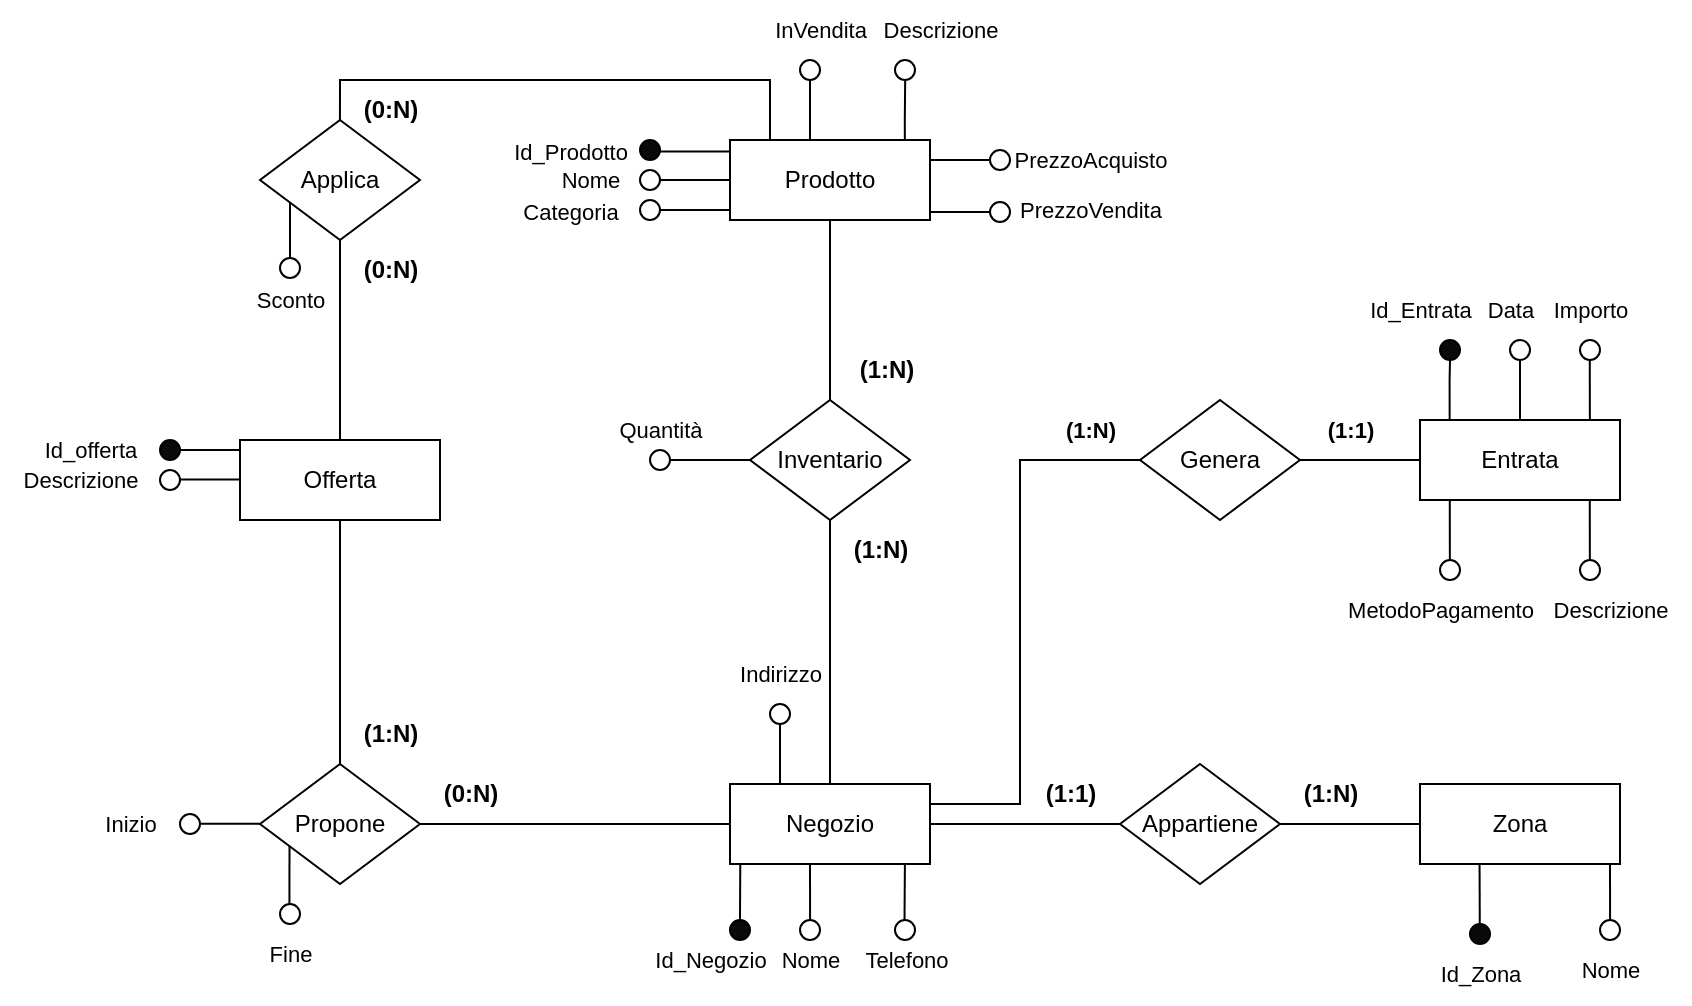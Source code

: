 <mxfile version="24.9.3">
  <diagram id="R2lEEEUBdFMjLlhIrx00" name="Page-1">
    <mxGraphModel dx="2882" dy="618" grid="1" gridSize="10" guides="1" tooltips="1" connect="1" arrows="1" fold="1" page="1" pageScale="1" pageWidth="850" pageHeight="1100" math="0" shadow="0" extFonts="Permanent Marker^https://fonts.googleapis.com/css?family=Permanent+Marker">
      <root>
        <mxCell id="0" />
        <mxCell id="1" parent="0" />
        <mxCell id="UH6hlntqDG2jndBftuYy-105" style="edgeStyle=none;shape=connector;rounded=0;orthogonalLoop=1;jettySize=auto;html=1;exitX=0.75;exitY=1;exitDx=0;exitDy=0;strokeColor=default;align=center;verticalAlign=middle;fontFamily=Helvetica;fontSize=11;fontColor=default;labelBackgroundColor=default;endArrow=none;" parent="1" edge="1">
          <mxGeometry relative="1" as="geometry">
            <mxPoint x="-600.003" y="460" as="targetPoint" />
            <mxPoint x="-599.86" y="432" as="sourcePoint" />
          </mxGeometry>
        </mxCell>
        <mxCell id="UH6hlntqDG2jndBftuYy-109" style="edgeStyle=none;shape=connector;rounded=0;orthogonalLoop=1;jettySize=auto;html=1;exitX=0.25;exitY=1;exitDx=0;exitDy=0;strokeColor=default;align=center;verticalAlign=middle;fontFamily=Helvetica;fontSize=11;fontColor=default;labelBackgroundColor=default;endArrow=none;" parent="1" edge="1">
          <mxGeometry relative="1" as="geometry">
            <mxPoint x="-564.953" y="460" as="targetPoint" />
            <mxPoint x="-565" y="432" as="sourcePoint" />
          </mxGeometry>
        </mxCell>
        <mxCell id="UH6hlntqDG2jndBftuYy-112" style="edgeStyle=none;shape=connector;rounded=0;orthogonalLoop=1;jettySize=auto;html=1;exitX=0.25;exitY=0;exitDx=0;exitDy=0;strokeColor=default;align=center;verticalAlign=middle;fontFamily=Helvetica;fontSize=11;fontColor=default;labelBackgroundColor=default;endArrow=none;entryX=0.5;entryY=1;entryDx=0;entryDy=0;" parent="1" source="UH6hlntqDG2jndBftuYy-2" target="UH6hlntqDG2jndBftuYy-113" edge="1">
          <mxGeometry relative="1" as="geometry">
            <mxPoint x="-579.953" y="360" as="targetPoint" />
          </mxGeometry>
        </mxCell>
        <mxCell id="UH6hlntqDG2jndBftuYy-115" style="edgeStyle=none;shape=connector;rounded=0;orthogonalLoop=1;jettySize=auto;html=1;strokeColor=default;align=center;verticalAlign=middle;fontFamily=Helvetica;fontSize=11;fontColor=default;labelBackgroundColor=default;endArrow=none;entryX=0.5;entryY=1;entryDx=0;entryDy=0;exitX=0.948;exitY=-0.003;exitDx=0;exitDy=0;exitPerimeter=0;" parent="1" edge="1">
          <mxGeometry relative="1" as="geometry">
            <mxPoint x="-517.54" y="430.12" as="targetPoint" />
            <mxPoint x="-517.74" y="460" as="sourcePoint" />
          </mxGeometry>
        </mxCell>
        <mxCell id="-PovxgAf_op0muI2l1kL-40" style="edgeStyle=orthogonalEdgeStyle;shape=connector;rounded=0;orthogonalLoop=1;jettySize=auto;html=1;strokeColor=default;align=center;verticalAlign=middle;fontFamily=Helvetica;fontSize=11;fontColor=default;labelBackgroundColor=default;endArrow=none;endFill=0;" edge="1" parent="1" source="-PovxgAf_op0muI2l1kL-41">
          <mxGeometry relative="1" as="geometry">
            <mxPoint x="-555" y="240" as="targetPoint" />
          </mxGeometry>
        </mxCell>
        <mxCell id="-PovxgAf_op0muI2l1kL-51" style="edgeStyle=orthogonalEdgeStyle;shape=connector;rounded=0;orthogonalLoop=1;jettySize=auto;html=1;entryX=0;entryY=0.5;entryDx=0;entryDy=0;strokeColor=default;align=center;verticalAlign=middle;fontFamily=Helvetica;fontSize=11;fontColor=default;labelBackgroundColor=default;endArrow=none;endFill=0;" edge="1" parent="1" source="UH6hlntqDG2jndBftuYy-2" target="UH6hlntqDG2jndBftuYy-273">
          <mxGeometry relative="1" as="geometry" />
        </mxCell>
        <mxCell id="UH6hlntqDG2jndBftuYy-2" value="Negozio" style="whiteSpace=wrap;html=1;align=center;" parent="1" vertex="1">
          <mxGeometry x="-605" y="392" width="100" height="40" as="geometry" />
        </mxCell>
        <mxCell id="UH6hlntqDG2jndBftuYy-153" style="edgeStyle=none;shape=connector;rounded=0;orthogonalLoop=1;jettySize=auto;html=1;exitX=0;exitY=0.25;exitDx=0;exitDy=0;strokeColor=default;align=center;verticalAlign=middle;fontFamily=Helvetica;fontSize=11;fontColor=default;labelBackgroundColor=default;endArrow=none;" parent="1" edge="1">
          <mxGeometry relative="1" as="geometry">
            <mxPoint x="-880" y="225" as="targetPoint" />
            <mxPoint x="-850" y="225" as="sourcePoint" />
            <Array as="points">
              <mxPoint x="-860" y="225" />
            </Array>
          </mxGeometry>
        </mxCell>
        <mxCell id="UH6hlntqDG2jndBftuYy-154" style="edgeStyle=none;shape=connector;rounded=0;orthogonalLoop=1;jettySize=auto;html=1;exitX=0;exitY=0.75;exitDx=0;exitDy=0;strokeColor=default;align=center;verticalAlign=middle;fontFamily=Helvetica;fontSize=11;fontColor=default;labelBackgroundColor=default;endArrow=none;" parent="1" edge="1">
          <mxGeometry relative="1" as="geometry">
            <mxPoint x="-870" y="411.9" as="targetPoint" />
            <mxPoint x="-840" y="411.9" as="sourcePoint" />
          </mxGeometry>
        </mxCell>
        <mxCell id="UH6hlntqDG2jndBftuYy-160" style="edgeStyle=none;shape=connector;rounded=0;orthogonalLoop=1;jettySize=auto;html=1;exitX=0.25;exitY=1;exitDx=0;exitDy=0;strokeColor=default;align=center;verticalAlign=middle;fontFamily=Helvetica;fontSize=11;fontColor=default;labelBackgroundColor=default;endArrow=none;" parent="1" edge="1">
          <mxGeometry relative="1" as="geometry">
            <mxPoint x="-825.288" y="452.0" as="targetPoint" />
            <mxPoint x="-825.25" y="422.0" as="sourcePoint" />
          </mxGeometry>
        </mxCell>
        <mxCell id="UH6hlntqDG2jndBftuYy-163" style="edgeStyle=none;shape=connector;rounded=0;orthogonalLoop=1;jettySize=auto;html=1;exitX=0.75;exitY=1;exitDx=0;exitDy=0;strokeColor=default;align=center;verticalAlign=middle;fontFamily=Helvetica;fontSize=11;fontColor=default;labelBackgroundColor=default;endArrow=none;" parent="1" edge="1">
          <mxGeometry relative="1" as="geometry">
            <mxPoint x="-825" y="129" as="targetPoint" />
            <mxPoint x="-825" y="101" as="sourcePoint" />
          </mxGeometry>
        </mxCell>
        <mxCell id="UH6hlntqDG2jndBftuYy-12" value="Offerta" style="whiteSpace=wrap;html=1;align=center;" parent="1" vertex="1">
          <mxGeometry x="-850" y="220" width="100" height="40" as="geometry" />
        </mxCell>
        <mxCell id="-PovxgAf_op0muI2l1kL-6" style="edgeStyle=orthogonalEdgeStyle;shape=connector;rounded=0;orthogonalLoop=1;jettySize=auto;html=1;strokeColor=default;align=center;verticalAlign=middle;fontFamily=Helvetica;fontSize=11;fontColor=default;labelBackgroundColor=default;endArrow=none;endFill=0;" edge="1" parent="1">
          <mxGeometry relative="1" as="geometry">
            <mxPoint x="-640" y="75.74" as="targetPoint" />
            <mxPoint x="-605" y="75.74" as="sourcePoint" />
          </mxGeometry>
        </mxCell>
        <mxCell id="-PovxgAf_op0muI2l1kL-10" style="edgeStyle=orthogonalEdgeStyle;shape=connector;rounded=0;orthogonalLoop=1;jettySize=auto;html=1;exitX=0;exitY=0.5;exitDx=0;exitDy=0;strokeColor=default;align=center;verticalAlign=middle;fontFamily=Helvetica;fontSize=11;fontColor=default;labelBackgroundColor=default;endArrow=none;endFill=0;" edge="1" parent="1">
          <mxGeometry relative="1" as="geometry">
            <mxPoint x="-640" y="90.047" as="targetPoint" />
            <mxPoint x="-605" y="90" as="sourcePoint" />
          </mxGeometry>
        </mxCell>
        <mxCell id="-PovxgAf_op0muI2l1kL-13" style="edgeStyle=orthogonalEdgeStyle;shape=connector;rounded=0;orthogonalLoop=1;jettySize=auto;html=1;exitX=0;exitY=0.75;exitDx=0;exitDy=0;strokeColor=default;align=center;verticalAlign=middle;fontFamily=Helvetica;fontSize=11;fontColor=default;labelBackgroundColor=default;endArrow=none;endFill=0;" edge="1" parent="1">
          <mxGeometry relative="1" as="geometry">
            <mxPoint x="-640" y="105.047" as="targetPoint" />
            <mxPoint x="-605" y="105" as="sourcePoint" />
          </mxGeometry>
        </mxCell>
        <mxCell id="-PovxgAf_op0muI2l1kL-18" style="edgeStyle=orthogonalEdgeStyle;shape=connector;rounded=0;orthogonalLoop=1;jettySize=auto;html=1;strokeColor=default;align=center;verticalAlign=middle;fontFamily=Helvetica;fontSize=11;fontColor=default;labelBackgroundColor=default;endArrow=none;endFill=0;entryX=0;entryY=0.5;entryDx=0;entryDy=0;" edge="1" parent="1" target="UH6hlntqDG2jndBftuYy-193">
          <mxGeometry relative="1" as="geometry">
            <mxPoint x="-480" y="80" as="targetPoint" />
            <mxPoint x="-505" y="80.0" as="sourcePoint" />
          </mxGeometry>
        </mxCell>
        <mxCell id="UH6hlntqDG2jndBftuYy-15" value="Propone" style="shape=rhombus;perimeter=rhombusPerimeter;whiteSpace=wrap;html=1;align=center;" parent="1" vertex="1">
          <mxGeometry x="-840" y="382" width="80" height="60" as="geometry" />
        </mxCell>
        <mxCell id="UH6hlntqDG2jndBftuYy-26" value="(1:N)" style="text;html=1;align=center;verticalAlign=middle;resizable=0;points=[];autosize=1;strokeColor=none;fillColor=none;fontStyle=1" parent="1" vertex="1">
          <mxGeometry x="-552.5" y="170" width="50" height="30" as="geometry" />
        </mxCell>
        <mxCell id="UH6hlntqDG2jndBftuYy-42" value="(1:N)" style="text;html=1;align=center;verticalAlign=middle;resizable=0;points=[];autosize=1;strokeColor=none;fillColor=none;fontStyle=1" parent="1" vertex="1">
          <mxGeometry x="-800" y="352" width="50" height="30" as="geometry" />
        </mxCell>
        <mxCell id="UH6hlntqDG2jndBftuYy-43" value="(0:N)" style="text;html=1;align=center;verticalAlign=middle;resizable=0;points=[];autosize=1;strokeColor=none;fillColor=none;fontStyle=1" parent="1" vertex="1">
          <mxGeometry x="-760" y="382" width="50" height="30" as="geometry" />
        </mxCell>
        <mxCell id="UH6hlntqDG2jndBftuYy-63" value="" style="endArrow=none;html=1;rounded=0;exitX=1;exitY=0.5;exitDx=0;exitDy=0;entryX=0;entryY=0.5;entryDx=0;entryDy=0;" parent="1" source="UH6hlntqDG2jndBftuYy-15" target="UH6hlntqDG2jndBftuYy-2" edge="1">
          <mxGeometry relative="1" as="geometry">
            <mxPoint x="-770" y="480" as="sourcePoint" />
            <mxPoint x="-610" y="480" as="targetPoint" />
          </mxGeometry>
        </mxCell>
        <mxCell id="UH6hlntqDG2jndBftuYy-64" value="" style="endArrow=none;html=1;rounded=0;exitX=0.5;exitY=0;exitDx=0;exitDy=0;entryX=0.5;entryY=1;entryDx=0;entryDy=0;" parent="1" source="UH6hlntqDG2jndBftuYy-15" target="UH6hlntqDG2jndBftuYy-12" edge="1">
          <mxGeometry relative="1" as="geometry">
            <mxPoint x="-710" y="330" as="sourcePoint" />
            <mxPoint x="-550" y="330" as="targetPoint" />
          </mxGeometry>
        </mxCell>
        <mxCell id="UH6hlntqDG2jndBftuYy-65" value="Applica" style="shape=rhombus;perimeter=rhombusPerimeter;whiteSpace=wrap;html=1;align=center;" parent="1" vertex="1">
          <mxGeometry x="-840" y="60" width="80" height="60" as="geometry" />
        </mxCell>
        <mxCell id="UH6hlntqDG2jndBftuYy-66" value="" style="endArrow=none;html=1;rounded=0;exitX=0.5;exitY=0;exitDx=0;exitDy=0;" parent="1" source="UH6hlntqDG2jndBftuYy-12" edge="1">
          <mxGeometry relative="1" as="geometry">
            <mxPoint x="-770" y="190" as="sourcePoint" />
            <mxPoint x="-800" y="120" as="targetPoint" />
          </mxGeometry>
        </mxCell>
        <mxCell id="UH6hlntqDG2jndBftuYy-68" value="(0:N)" style="text;html=1;align=center;verticalAlign=middle;resizable=0;points=[];autosize=1;strokeColor=none;fillColor=none;fontStyle=1" parent="1" vertex="1">
          <mxGeometry x="-800" y="120" width="50" height="30" as="geometry" />
        </mxCell>
        <mxCell id="UH6hlntqDG2jndBftuYy-69" value="(0:N)" style="text;html=1;align=center;verticalAlign=middle;resizable=0;points=[];autosize=1;strokeColor=none;fillColor=none;fontStyle=1" parent="1" vertex="1">
          <mxGeometry x="-800" y="40" width="50" height="30" as="geometry" />
        </mxCell>
        <mxCell id="UH6hlntqDG2jndBftuYy-70" value="(1:N)" style="text;html=1;align=center;verticalAlign=middle;resizable=0;points=[];autosize=1;strokeColor=none;fillColor=none;fontStyle=1" parent="1" vertex="1">
          <mxGeometry x="-555" y="260" width="50" height="30" as="geometry" />
        </mxCell>
        <mxCell id="UH6hlntqDG2jndBftuYy-106" value="Id_Negozio" style="text;html=1;align=center;verticalAlign=middle;resizable=0;points=[];autosize=1;strokeColor=none;fillColor=none;fontFamily=Helvetica;fontSize=11;fontColor=default;labelBackgroundColor=default;" parent="1" vertex="1">
          <mxGeometry x="-655" y="465" width="80" height="30" as="geometry" />
        </mxCell>
        <mxCell id="UH6hlntqDG2jndBftuYy-107" value="" style="ellipse;whiteSpace=wrap;html=1;aspect=fixed;fontFamily=Helvetica;fontSize=11;fontColor=default;labelBackgroundColor=default;fillColor=#0A0A0A;" parent="1" vertex="1">
          <mxGeometry x="-605" y="460" width="10" height="10" as="geometry" />
        </mxCell>
        <mxCell id="UH6hlntqDG2jndBftuYy-110" value="" style="ellipse;whiteSpace=wrap;html=1;aspect=fixed;fontFamily=Helvetica;fontSize=11;fontColor=default;labelBackgroundColor=default;fillColor=none;" parent="1" vertex="1">
          <mxGeometry x="-570" y="460" width="10" height="10" as="geometry" />
        </mxCell>
        <mxCell id="UH6hlntqDG2jndBftuYy-111" value="Nome" style="text;html=1;align=center;verticalAlign=middle;resizable=1;points=[];autosize=1;strokeColor=none;fillColor=none;fontFamily=Helvetica;fontSize=11;fontColor=default;labelBackgroundColor=default;movable=1;rotatable=1;deletable=1;editable=1;locked=0;connectable=1;" parent="1" vertex="1">
          <mxGeometry x="-590" y="465" width="50" height="30" as="geometry" />
        </mxCell>
        <mxCell id="UH6hlntqDG2jndBftuYy-113" value="" style="ellipse;whiteSpace=wrap;html=1;aspect=fixed;fontFamily=Helvetica;fontSize=11;fontColor=default;labelBackgroundColor=default;fillColor=none;" parent="1" vertex="1">
          <mxGeometry x="-585" y="352" width="10" height="10" as="geometry" />
        </mxCell>
        <mxCell id="UH6hlntqDG2jndBftuYy-114" value="Indirizzo" style="text;html=1;align=center;verticalAlign=middle;resizable=0;points=[];autosize=1;strokeColor=none;fillColor=none;fontFamily=Helvetica;fontSize=11;fontColor=default;labelBackgroundColor=default;" parent="1" vertex="1">
          <mxGeometry x="-615" y="322" width="70" height="30" as="geometry" />
        </mxCell>
        <mxCell id="UH6hlntqDG2jndBftuYy-116" value="" style="ellipse;whiteSpace=wrap;html=1;aspect=fixed;fontFamily=Helvetica;fontSize=11;fontColor=default;labelBackgroundColor=default;fillColor=none;" parent="1" vertex="1">
          <mxGeometry x="-522.5" y="460" width="10" height="10" as="geometry" />
        </mxCell>
        <mxCell id="UH6hlntqDG2jndBftuYy-118" value="Telefono" style="text;html=1;align=center;verticalAlign=middle;resizable=0;points=[];autosize=1;strokeColor=none;fillColor=none;fontFamily=Helvetica;fontSize=11;fontColor=default;labelBackgroundColor=default;" parent="1" vertex="1">
          <mxGeometry x="-552.5" y="465" width="70" height="30" as="geometry" />
        </mxCell>
        <mxCell id="UH6hlntqDG2jndBftuYy-155" value="" style="ellipse;whiteSpace=wrap;html=1;aspect=fixed;fontFamily=Helvetica;fontSize=11;fontColor=default;labelBackgroundColor=default;fillColor=#0A0A0A;" parent="1" vertex="1">
          <mxGeometry x="-890" y="220" width="10" height="10" as="geometry" />
        </mxCell>
        <mxCell id="UH6hlntqDG2jndBftuYy-158" value="Id_offerta" style="text;html=1;align=center;verticalAlign=middle;resizable=0;points=[];autosize=1;strokeColor=none;fillColor=none;fontFamily=Helvetica;fontSize=11;fontColor=default;labelBackgroundColor=default;" parent="1" vertex="1">
          <mxGeometry x="-960" y="210" width="70" height="30" as="geometry" />
        </mxCell>
        <mxCell id="UH6hlntqDG2jndBftuYy-159" value="Inizio" style="text;html=1;align=center;verticalAlign=middle;resizable=0;points=[];autosize=1;strokeColor=none;fillColor=none;fontFamily=Helvetica;fontSize=11;fontColor=default;labelBackgroundColor=default;" parent="1" vertex="1">
          <mxGeometry x="-930" y="397" width="50" height="30" as="geometry" />
        </mxCell>
        <mxCell id="UH6hlntqDG2jndBftuYy-162" value="Fine" style="text;html=1;align=center;verticalAlign=middle;resizable=0;points=[];autosize=1;strokeColor=none;fillColor=none;fontFamily=Helvetica;fontSize=11;fontColor=default;labelBackgroundColor=default;" parent="1" vertex="1">
          <mxGeometry x="-850" y="462" width="50" height="30" as="geometry" />
        </mxCell>
        <mxCell id="UH6hlntqDG2jndBftuYy-165" value="Sconto" style="text;html=1;align=center;verticalAlign=middle;resizable=0;points=[];autosize=1;strokeColor=none;fillColor=none;fontFamily=Helvetica;fontSize=11;fontColor=default;labelBackgroundColor=default;" parent="1" vertex="1">
          <mxGeometry x="-855" y="135" width="60" height="30" as="geometry" />
        </mxCell>
        <mxCell id="UH6hlntqDG2jndBftuYy-166" style="edgeStyle=none;shape=connector;rounded=0;orthogonalLoop=1;jettySize=auto;html=1;exitX=0;exitY=0.75;exitDx=0;exitDy=0;strokeColor=default;align=center;verticalAlign=middle;fontFamily=Helvetica;fontSize=11;fontColor=default;labelBackgroundColor=default;endArrow=none;" parent="1" edge="1">
          <mxGeometry relative="1" as="geometry">
            <mxPoint x="-880" y="239.81" as="targetPoint" />
            <mxPoint x="-850" y="239.81" as="sourcePoint" />
          </mxGeometry>
        </mxCell>
        <mxCell id="UH6hlntqDG2jndBftuYy-167" value="" style="ellipse;whiteSpace=wrap;html=1;aspect=fixed;fontFamily=Helvetica;fontSize=11;fontColor=default;labelBackgroundColor=default;fillColor=none;" parent="1" vertex="1">
          <mxGeometry x="-890" y="235" width="10" height="10" as="geometry" />
        </mxCell>
        <mxCell id="UH6hlntqDG2jndBftuYy-168" value="Descrizione" style="text;html=1;align=center;verticalAlign=middle;resizable=0;points=[];autosize=1;strokeColor=none;fillColor=none;fontFamily=Helvetica;fontSize=11;fontColor=default;labelBackgroundColor=default;" parent="1" vertex="1">
          <mxGeometry x="-970" y="225" width="80" height="30" as="geometry" />
        </mxCell>
        <mxCell id="UH6hlntqDG2jndBftuYy-173" value="" style="ellipse;whiteSpace=wrap;html=1;aspect=fixed;fontFamily=Helvetica;fontSize=11;fontColor=default;labelBackgroundColor=default;fillColor=none;" parent="1" vertex="1">
          <mxGeometry x="-880" y="407" width="10" height="10" as="geometry" />
        </mxCell>
        <mxCell id="UH6hlntqDG2jndBftuYy-174" value="" style="ellipse;whiteSpace=wrap;html=1;aspect=fixed;fontFamily=Helvetica;fontSize=11;fontColor=default;labelBackgroundColor=default;fillColor=none;" parent="1" vertex="1">
          <mxGeometry x="-830" y="452" width="10" height="10" as="geometry" />
        </mxCell>
        <mxCell id="UH6hlntqDG2jndBftuYy-175" value="" style="ellipse;whiteSpace=wrap;html=1;aspect=fixed;fontFamily=Helvetica;fontSize=11;fontColor=default;labelBackgroundColor=default;fillColor=none;" parent="1" vertex="1">
          <mxGeometry x="-830" y="129" width="10" height="10" as="geometry" />
        </mxCell>
        <mxCell id="UH6hlntqDG2jndBftuYy-193" value="" style="ellipse;whiteSpace=wrap;html=1;aspect=fixed;fontFamily=Helvetica;fontSize=11;fontColor=default;labelBackgroundColor=default;fillColor=none;" parent="1" vertex="1">
          <mxGeometry x="-475" y="75" width="10" height="10" as="geometry" />
        </mxCell>
        <mxCell id="UH6hlntqDG2jndBftuYy-274" value="" style="endArrow=none;html=1;rounded=0;entryX=0.5;entryY=1;entryDx=0;entryDy=0;" parent="1" target="UH6hlntqDG2jndBftuYy-273" edge="1">
          <mxGeometry width="50" height="50" relative="1" as="geometry">
            <mxPoint x="-370" y="432" as="sourcePoint" />
            <mxPoint x="-370.19" y="252" as="targetPoint" />
          </mxGeometry>
        </mxCell>
        <mxCell id="UH6hlntqDG2jndBftuYy-276" style="edgeStyle=none;shape=connector;rounded=0;orthogonalLoop=1;jettySize=auto;html=1;exitX=1;exitY=0.5;exitDx=0;exitDy=0;entryX=0;entryY=0.5;entryDx=0;entryDy=0;strokeColor=default;align=center;verticalAlign=middle;fontFamily=Helvetica;fontSize=11;fontColor=default;labelBackgroundColor=default;endArrow=none;" parent="1" source="UH6hlntqDG2jndBftuYy-273" target="UH6hlntqDG2jndBftuYy-275" edge="1">
          <mxGeometry relative="1" as="geometry" />
        </mxCell>
        <mxCell id="UH6hlntqDG2jndBftuYy-273" value="Appartiene" style="shape=rhombus;perimeter=rhombusPerimeter;whiteSpace=wrap;html=1;align=center;" parent="1" vertex="1">
          <mxGeometry x="-410" y="382" width="80" height="60" as="geometry" />
        </mxCell>
        <mxCell id="UH6hlntqDG2jndBftuYy-275" value="Zona" style="whiteSpace=wrap;html=1;align=center;" parent="1" vertex="1">
          <mxGeometry x="-260" y="392" width="100" height="40" as="geometry" />
        </mxCell>
        <mxCell id="UH6hlntqDG2jndBftuYy-279" value="" style="edgeStyle=none;shape=connector;rounded=0;orthogonalLoop=1;jettySize=auto;html=1;exitX=0.75;exitY=1;exitDx=0;exitDy=0;strokeColor=default;align=center;verticalAlign=middle;fontFamily=Helvetica;fontSize=11;fontColor=default;labelBackgroundColor=default;endArrow=none;" parent="1" edge="1">
          <mxGeometry relative="1" as="geometry">
            <mxPoint x="-230.11" y="462" as="targetPoint" />
            <mxPoint x="-230.22" y="432" as="sourcePoint" />
          </mxGeometry>
        </mxCell>
        <mxCell id="UH6hlntqDG2jndBftuYy-278" value="" style="ellipse;whiteSpace=wrap;html=1;aspect=fixed;fontFamily=Helvetica;fontSize=11;fontColor=default;labelBackgroundColor=default;fillColor=#0A0A0A;" parent="1" vertex="1">
          <mxGeometry x="-235" y="462" width="10" height="10" as="geometry" />
        </mxCell>
        <mxCell id="UH6hlntqDG2jndBftuYy-280" value="Id_Zona" style="text;html=1;align=center;verticalAlign=middle;resizable=0;points=[];autosize=1;strokeColor=none;fillColor=none;fontFamily=Helvetica;fontSize=11;fontColor=default;labelBackgroundColor=default;" parent="1" vertex="1">
          <mxGeometry x="-265" y="472" width="70" height="30" as="geometry" />
        </mxCell>
        <mxCell id="UH6hlntqDG2jndBftuYy-283" value="" style="ellipse;whiteSpace=wrap;html=1;aspect=fixed;fontFamily=Helvetica;fontSize=11;fontColor=default;labelBackgroundColor=default;fillColor=none;" parent="1" vertex="1">
          <mxGeometry x="-170" y="460" width="10" height="10" as="geometry" />
        </mxCell>
        <mxCell id="UH6hlntqDG2jndBftuYy-284" style="edgeStyle=none;shape=connector;rounded=0;orthogonalLoop=1;jettySize=auto;html=1;exitX=0.25;exitY=1;exitDx=0;exitDy=0;strokeColor=default;align=center;verticalAlign=middle;fontFamily=Helvetica;fontSize=11;fontColor=default;labelBackgroundColor=default;endArrow=none;" parent="1" edge="1">
          <mxGeometry relative="1" as="geometry">
            <mxPoint x="-164.953" y="460" as="targetPoint" />
            <mxPoint x="-165" y="432" as="sourcePoint" />
          </mxGeometry>
        </mxCell>
        <mxCell id="UH6hlntqDG2jndBftuYy-285" value="Nome" style="text;html=1;align=center;verticalAlign=middle;resizable=0;points=[];autosize=1;strokeColor=none;fillColor=none;fontFamily=Helvetica;fontSize=11;fontColor=default;labelBackgroundColor=default;" parent="1" vertex="1">
          <mxGeometry x="-190" y="470" width="50" height="30" as="geometry" />
        </mxCell>
        <mxCell id="UH6hlntqDG2jndBftuYy-286" value="(1:N)" style="text;html=1;align=center;verticalAlign=middle;resizable=0;points=[];autosize=1;strokeColor=none;fillColor=none;fontStyle=1" parent="1" vertex="1">
          <mxGeometry x="-330" y="382" width="50" height="30" as="geometry" />
        </mxCell>
        <mxCell id="UH6hlntqDG2jndBftuYy-287" value="(1:1)" style="text;html=1;align=center;verticalAlign=middle;resizable=0;points=[];autosize=1;strokeColor=none;fillColor=none;fontStyle=1" parent="1" vertex="1">
          <mxGeometry x="-460" y="382" width="50" height="30" as="geometry" />
        </mxCell>
        <mxCell id="-PovxgAf_op0muI2l1kL-7" value="" style="ellipse;whiteSpace=wrap;html=1;aspect=fixed;fontFamily=Helvetica;fontSize=11;fontColor=default;labelBackgroundColor=default;fillColor=#0A0A0A;" vertex="1" parent="1">
          <mxGeometry x="-650" y="70" width="10" height="10" as="geometry" />
        </mxCell>
        <mxCell id="-PovxgAf_op0muI2l1kL-9" value="Id_Prodotto" style="text;html=1;align=center;verticalAlign=middle;resizable=0;points=[];autosize=1;strokeColor=none;fillColor=none;fontFamily=Helvetica;fontSize=11;fontColor=default;labelBackgroundColor=default;" vertex="1" parent="1">
          <mxGeometry x="-725" y="61" width="80" height="30" as="geometry" />
        </mxCell>
        <mxCell id="-PovxgAf_op0muI2l1kL-11" value="" style="ellipse;whiteSpace=wrap;html=1;aspect=fixed;fontFamily=Helvetica;fontSize=11;fontColor=default;labelBackgroundColor=default;fillColor=none;" vertex="1" parent="1">
          <mxGeometry x="-650" y="85" width="10" height="10" as="geometry" />
        </mxCell>
        <mxCell id="-PovxgAf_op0muI2l1kL-12" value="Nome" style="text;html=1;align=center;verticalAlign=middle;resizable=0;points=[];autosize=1;strokeColor=none;fillColor=none;fontFamily=Helvetica;fontSize=11;fontColor=default;labelBackgroundColor=default;" vertex="1" parent="1">
          <mxGeometry x="-700" y="75" width="50" height="30" as="geometry" />
        </mxCell>
        <mxCell id="-PovxgAf_op0muI2l1kL-14" value="" style="ellipse;whiteSpace=wrap;html=1;aspect=fixed;fontFamily=Helvetica;fontSize=11;fontColor=default;labelBackgroundColor=default;fillColor=none;" vertex="1" parent="1">
          <mxGeometry x="-650" y="100" width="10" height="10" as="geometry" />
        </mxCell>
        <mxCell id="-PovxgAf_op0muI2l1kL-15" value="Categoria" style="text;html=1;align=center;verticalAlign=middle;resizable=0;points=[];autosize=1;strokeColor=none;fillColor=none;fontFamily=Helvetica;fontSize=11;fontColor=default;labelBackgroundColor=default;" vertex="1" parent="1">
          <mxGeometry x="-720" y="91" width="70" height="30" as="geometry" />
        </mxCell>
        <mxCell id="-PovxgAf_op0muI2l1kL-19" value="PrezzoAcquisto" style="text;html=1;align=center;verticalAlign=middle;resizable=0;points=[];autosize=1;strokeColor=none;fillColor=none;fontFamily=Helvetica;fontSize=11;fontColor=default;labelBackgroundColor=default;" vertex="1" parent="1">
          <mxGeometry x="-475" y="65" width="100" height="30" as="geometry" />
        </mxCell>
        <mxCell id="-PovxgAf_op0muI2l1kL-21" value="" style="ellipse;whiteSpace=wrap;html=1;aspect=fixed;fontFamily=Helvetica;fontSize=11;fontColor=default;labelBackgroundColor=default;fillColor=none;" vertex="1" parent="1">
          <mxGeometry x="-645" y="225" width="10" height="10" as="geometry" />
        </mxCell>
        <mxCell id="-PovxgAf_op0muI2l1kL-22" value="Quantità" style="text;html=1;align=center;verticalAlign=middle;resizable=0;points=[];autosize=1;strokeColor=none;fillColor=none;fontFamily=Helvetica;fontSize=11;fontColor=default;labelBackgroundColor=default;" vertex="1" parent="1">
          <mxGeometry x="-675" y="200" width="70" height="30" as="geometry" />
        </mxCell>
        <mxCell id="-PovxgAf_op0muI2l1kL-44" style="edgeStyle=orthogonalEdgeStyle;shape=connector;rounded=0;orthogonalLoop=1;jettySize=auto;html=1;entryX=0.5;entryY=1;entryDx=0;entryDy=0;strokeColor=default;align=center;verticalAlign=middle;fontFamily=Helvetica;fontSize=11;fontColor=default;labelBackgroundColor=default;endArrow=none;endFill=0;" edge="1" parent="1" source="-PovxgAf_op0muI2l1kL-41" target="-PovxgAf_op0muI2l1kL-43">
          <mxGeometry relative="1" as="geometry" />
        </mxCell>
        <mxCell id="-PovxgAf_op0muI2l1kL-62" style="edgeStyle=orthogonalEdgeStyle;shape=connector;rounded=0;orthogonalLoop=1;jettySize=auto;html=1;strokeColor=default;align=center;verticalAlign=middle;fontFamily=Helvetica;fontSize=11;fontColor=default;labelBackgroundColor=default;endArrow=none;endFill=0;entryX=1;entryY=0.5;entryDx=0;entryDy=0;" edge="1" parent="1" source="-PovxgAf_op0muI2l1kL-41" target="-PovxgAf_op0muI2l1kL-21">
          <mxGeometry relative="1" as="geometry">
            <mxPoint x="-630.0" y="210" as="targetPoint" />
          </mxGeometry>
        </mxCell>
        <mxCell id="-PovxgAf_op0muI2l1kL-50" style="edgeStyle=orthogonalEdgeStyle;shape=connector;rounded=0;orthogonalLoop=1;jettySize=auto;html=1;strokeColor=default;align=center;verticalAlign=middle;fontFamily=Helvetica;fontSize=11;fontColor=default;labelBackgroundColor=default;endArrow=none;endFill=0;" edge="1" parent="1">
          <mxGeometry relative="1" as="geometry">
            <mxPoint x="-585.001" y="70" as="sourcePoint" />
            <mxPoint x="-800.03" y="60" as="targetPoint" />
            <Array as="points">
              <mxPoint x="-585" y="40" />
              <mxPoint x="-800" y="40" />
            </Array>
          </mxGeometry>
        </mxCell>
        <mxCell id="-PovxgAf_op0muI2l1kL-43" value="&lt;div&gt;Prodotto&lt;/div&gt;" style="whiteSpace=wrap;html=1;align=center;" vertex="1" parent="1">
          <mxGeometry x="-605" y="70" width="100" height="40" as="geometry" />
        </mxCell>
        <mxCell id="-PovxgAf_op0muI2l1kL-60" style="edgeStyle=orthogonalEdgeStyle;shape=connector;rounded=0;orthogonalLoop=1;jettySize=auto;html=1;entryX=1;entryY=0.5;entryDx=0;entryDy=0;strokeColor=default;align=center;verticalAlign=middle;fontFamily=Helvetica;fontSize=11;fontColor=default;labelBackgroundColor=default;endArrow=none;endFill=0;" edge="1" parent="1" source="-PovxgAf_op0muI2l1kL-53" target="-PovxgAf_op0muI2l1kL-54">
          <mxGeometry relative="1" as="geometry" />
        </mxCell>
        <mxCell id="-PovxgAf_op0muI2l1kL-67" style="edgeStyle=orthogonalEdgeStyle;shape=connector;rounded=0;orthogonalLoop=1;jettySize=auto;html=1;exitX=0.25;exitY=0;exitDx=0;exitDy=0;strokeColor=default;align=center;verticalAlign=middle;fontFamily=Helvetica;fontSize=11;fontColor=default;labelBackgroundColor=default;endArrow=none;endFill=0;" edge="1" parent="1">
          <mxGeometry relative="1" as="geometry">
            <mxPoint x="-245" y="180" as="targetPoint" />
            <mxPoint x="-245.17" y="210" as="sourcePoint" />
            <Array as="points">
              <mxPoint x="-245.17" y="190" />
              <mxPoint x="-245.17" y="190" />
            </Array>
          </mxGeometry>
        </mxCell>
        <mxCell id="-PovxgAf_op0muI2l1kL-68" style="edgeStyle=orthogonalEdgeStyle;shape=connector;rounded=0;orthogonalLoop=1;jettySize=auto;html=1;exitX=0.5;exitY=0;exitDx=0;exitDy=0;strokeColor=default;align=center;verticalAlign=middle;fontFamily=Helvetica;fontSize=11;fontColor=default;labelBackgroundColor=default;endArrow=none;endFill=0;" edge="1" parent="1" source="-PovxgAf_op0muI2l1kL-53">
          <mxGeometry relative="1" as="geometry">
            <mxPoint x="-210" y="180" as="targetPoint" />
          </mxGeometry>
        </mxCell>
        <mxCell id="-PovxgAf_op0muI2l1kL-71" style="edgeStyle=orthogonalEdgeStyle;shape=connector;rounded=0;orthogonalLoop=1;jettySize=auto;html=1;exitX=0.75;exitY=0;exitDx=0;exitDy=0;strokeColor=default;align=center;verticalAlign=middle;fontFamily=Helvetica;fontSize=11;fontColor=default;labelBackgroundColor=default;endArrow=none;endFill=0;" edge="1" parent="1">
          <mxGeometry relative="1" as="geometry">
            <mxPoint x="-175.1" y="180" as="targetPoint" />
            <mxPoint x="-175.07" y="210" as="sourcePoint" />
            <Array as="points">
              <mxPoint x="-175.1" y="191" />
              <mxPoint x="-175.1" y="191" />
            </Array>
          </mxGeometry>
        </mxCell>
        <mxCell id="-PovxgAf_op0muI2l1kL-53" value="Entrata" style="whiteSpace=wrap;html=1;align=center;" vertex="1" parent="1">
          <mxGeometry x="-260" y="210" width="100" height="40" as="geometry" />
        </mxCell>
        <mxCell id="-PovxgAf_op0muI2l1kL-61" style="edgeStyle=orthogonalEdgeStyle;shape=connector;rounded=0;orthogonalLoop=1;jettySize=auto;html=1;entryX=1;entryY=0.25;entryDx=0;entryDy=0;strokeColor=default;align=center;verticalAlign=middle;fontFamily=Helvetica;fontSize=11;fontColor=default;labelBackgroundColor=default;endArrow=none;endFill=0;" edge="1" parent="1" source="-PovxgAf_op0muI2l1kL-54" target="UH6hlntqDG2jndBftuYy-2">
          <mxGeometry relative="1" as="geometry">
            <Array as="points">
              <mxPoint x="-460" y="230" />
              <mxPoint x="-460" y="402" />
            </Array>
          </mxGeometry>
        </mxCell>
        <mxCell id="-PovxgAf_op0muI2l1kL-54" value="Genera" style="shape=rhombus;perimeter=rhombusPerimeter;whiteSpace=wrap;html=1;align=center;" vertex="1" parent="1">
          <mxGeometry x="-400" y="200" width="80" height="60" as="geometry" />
        </mxCell>
        <mxCell id="-PovxgAf_op0muI2l1kL-63" value="(1:N)" style="text;html=1;align=center;verticalAlign=middle;resizable=0;points=[];autosize=1;strokeColor=none;fillColor=none;fontFamily=Helvetica;fontSize=11;fontColor=default;labelBackgroundColor=default;fontStyle=1" vertex="1" parent="1">
          <mxGeometry x="-450" y="200" width="50" height="30" as="geometry" />
        </mxCell>
        <mxCell id="-PovxgAf_op0muI2l1kL-64" value="(1:1)" style="text;html=1;align=center;verticalAlign=middle;resizable=0;points=[];autosize=1;strokeColor=none;fillColor=none;fontFamily=Helvetica;fontSize=11;fontColor=default;labelBackgroundColor=default;fontStyle=1" vertex="1" parent="1">
          <mxGeometry x="-320" y="200" width="50" height="30" as="geometry" />
        </mxCell>
        <mxCell id="-PovxgAf_op0muI2l1kL-72" value="" style="ellipse;whiteSpace=wrap;html=1;aspect=fixed;fontFamily=Helvetica;fontSize=11;fontColor=default;labelBackgroundColor=default;fillColor=#0A0A0A;" vertex="1" parent="1">
          <mxGeometry x="-250" y="170" width="10" height="10" as="geometry" />
        </mxCell>
        <mxCell id="-PovxgAf_op0muI2l1kL-73" value="" style="ellipse;whiteSpace=wrap;html=1;aspect=fixed;fontFamily=Helvetica;fontSize=11;fontColor=default;labelBackgroundColor=default;fillColor=none;" vertex="1" parent="1">
          <mxGeometry x="-215" y="170" width="10" height="10" as="geometry" />
        </mxCell>
        <mxCell id="-PovxgAf_op0muI2l1kL-74" value="" style="ellipse;whiteSpace=wrap;html=1;aspect=fixed;fontFamily=Helvetica;fontSize=11;fontColor=default;labelBackgroundColor=default;fillColor=none;" vertex="1" parent="1">
          <mxGeometry x="-180" y="170" width="10" height="10" as="geometry" />
        </mxCell>
        <mxCell id="-PovxgAf_op0muI2l1kL-75" value="Id_Entrata" style="text;html=1;align=center;verticalAlign=middle;resizable=0;points=[];autosize=1;strokeColor=none;fillColor=none;fontFamily=Helvetica;fontSize=11;fontColor=default;labelBackgroundColor=default;" vertex="1" parent="1">
          <mxGeometry x="-295" y="140" width="70" height="30" as="geometry" />
        </mxCell>
        <mxCell id="-PovxgAf_op0muI2l1kL-76" value="Data" style="text;html=1;align=center;verticalAlign=middle;resizable=0;points=[];autosize=1;strokeColor=none;fillColor=none;fontFamily=Helvetica;fontSize=11;fontColor=default;labelBackgroundColor=default;" vertex="1" parent="1">
          <mxGeometry x="-240" y="140" width="50" height="30" as="geometry" />
        </mxCell>
        <mxCell id="-PovxgAf_op0muI2l1kL-77" value="Importo" style="text;html=1;align=center;verticalAlign=middle;resizable=0;points=[];autosize=1;strokeColor=none;fillColor=none;fontFamily=Helvetica;fontSize=11;fontColor=default;labelBackgroundColor=default;" vertex="1" parent="1">
          <mxGeometry x="-205" y="140" width="60" height="30" as="geometry" />
        </mxCell>
        <mxCell id="-PovxgAf_op0muI2l1kL-78" style="edgeStyle=orthogonalEdgeStyle;shape=connector;rounded=0;orthogonalLoop=1;jettySize=auto;html=1;exitX=0.75;exitY=0;exitDx=0;exitDy=0;strokeColor=default;align=center;verticalAlign=middle;fontFamily=Helvetica;fontSize=11;fontColor=default;labelBackgroundColor=default;endArrow=none;endFill=0;" edge="1" parent="1">
          <mxGeometry relative="1" as="geometry">
            <mxPoint x="-175.1" y="250" as="targetPoint" />
            <mxPoint x="-175.07" y="280" as="sourcePoint" />
            <Array as="points">
              <mxPoint x="-175.1" y="261" />
              <mxPoint x="-175.1" y="261" />
            </Array>
          </mxGeometry>
        </mxCell>
        <mxCell id="-PovxgAf_op0muI2l1kL-79" style="edgeStyle=orthogonalEdgeStyle;shape=connector;rounded=0;orthogonalLoop=1;jettySize=auto;html=1;exitX=0.75;exitY=0;exitDx=0;exitDy=0;strokeColor=default;align=center;verticalAlign=middle;fontFamily=Helvetica;fontSize=11;fontColor=default;labelBackgroundColor=default;endArrow=none;endFill=0;" edge="1" parent="1">
          <mxGeometry relative="1" as="geometry">
            <mxPoint x="-245.1" y="250" as="targetPoint" />
            <mxPoint x="-245.07" y="280" as="sourcePoint" />
            <Array as="points">
              <mxPoint x="-245.1" y="261" />
              <mxPoint x="-245.1" y="261" />
            </Array>
          </mxGeometry>
        </mxCell>
        <mxCell id="-PovxgAf_op0muI2l1kL-81" value="" style="ellipse;whiteSpace=wrap;html=1;aspect=fixed;fontFamily=Helvetica;fontSize=11;fontColor=default;labelBackgroundColor=default;fillColor=none;" vertex="1" parent="1">
          <mxGeometry x="-180" y="280" width="10" height="10" as="geometry" />
        </mxCell>
        <mxCell id="-PovxgAf_op0muI2l1kL-83" value="" style="ellipse;whiteSpace=wrap;html=1;aspect=fixed;fontFamily=Helvetica;fontSize=11;fontColor=default;labelBackgroundColor=default;fillColor=none;" vertex="1" parent="1">
          <mxGeometry x="-250" y="280" width="10" height="10" as="geometry" />
        </mxCell>
        <mxCell id="-PovxgAf_op0muI2l1kL-84" value="Descrizione" style="text;html=1;align=center;verticalAlign=middle;resizable=0;points=[];autosize=1;strokeColor=none;fillColor=none;fontFamily=Helvetica;fontSize=11;fontColor=default;labelBackgroundColor=default;" vertex="1" parent="1">
          <mxGeometry x="-205" y="290" width="80" height="30" as="geometry" />
        </mxCell>
        <mxCell id="-PovxgAf_op0muI2l1kL-85" value="MetodoPagamento" style="text;html=1;align=center;verticalAlign=middle;resizable=0;points=[];autosize=1;strokeColor=none;fillColor=none;fontFamily=Helvetica;fontSize=11;fontColor=default;labelBackgroundColor=default;" vertex="1" parent="1">
          <mxGeometry x="-310" y="290" width="120" height="30" as="geometry" />
        </mxCell>
        <mxCell id="-PovxgAf_op0muI2l1kL-86" style="edgeStyle=orthogonalEdgeStyle;shape=connector;rounded=0;orthogonalLoop=1;jettySize=auto;html=1;exitX=0.25;exitY=0;exitDx=0;exitDy=0;strokeColor=default;align=center;verticalAlign=middle;fontFamily=Helvetica;fontSize=11;fontColor=default;labelBackgroundColor=default;endArrow=none;endFill=0;" edge="1" parent="1">
          <mxGeometry relative="1" as="geometry">
            <mxPoint x="-517.41" y="40" as="targetPoint" />
            <mxPoint x="-517.58" y="70" as="sourcePoint" />
            <Array as="points">
              <mxPoint x="-517.41" y="60" />
              <mxPoint x="-517.41" y="60" />
            </Array>
          </mxGeometry>
        </mxCell>
        <mxCell id="-PovxgAf_op0muI2l1kL-87" value="Descrizione" style="text;html=1;align=center;verticalAlign=middle;resizable=0;points=[];autosize=1;strokeColor=none;fillColor=none;fontFamily=Helvetica;fontSize=11;fontColor=default;labelBackgroundColor=default;" vertex="1" parent="1">
          <mxGeometry x="-540" width="80" height="30" as="geometry" />
        </mxCell>
        <mxCell id="-PovxgAf_op0muI2l1kL-88" value="" style="ellipse;whiteSpace=wrap;html=1;aspect=fixed;fontFamily=Helvetica;fontSize=11;fontColor=default;labelBackgroundColor=default;fillColor=none;" vertex="1" parent="1">
          <mxGeometry x="-522.5" y="30" width="10" height="10" as="geometry" />
        </mxCell>
        <mxCell id="-PovxgAf_op0muI2l1kL-90" style="edgeStyle=orthogonalEdgeStyle;shape=connector;rounded=0;orthogonalLoop=1;jettySize=auto;html=1;strokeColor=default;align=center;verticalAlign=middle;fontFamily=Helvetica;fontSize=11;fontColor=default;labelBackgroundColor=default;endArrow=none;endFill=0;entryX=0;entryY=0.5;entryDx=0;entryDy=0;" edge="1" parent="1" target="-PovxgAf_op0muI2l1kL-91">
          <mxGeometry relative="1" as="geometry">
            <mxPoint x="-480" y="106" as="targetPoint" />
            <mxPoint x="-505" y="106.0" as="sourcePoint" />
          </mxGeometry>
        </mxCell>
        <mxCell id="-PovxgAf_op0muI2l1kL-91" value="" style="ellipse;whiteSpace=wrap;html=1;aspect=fixed;fontFamily=Helvetica;fontSize=11;fontColor=default;labelBackgroundColor=default;fillColor=none;" vertex="1" parent="1">
          <mxGeometry x="-475" y="101" width="10" height="10" as="geometry" />
        </mxCell>
        <mxCell id="-PovxgAf_op0muI2l1kL-92" value="PrezzoVendita" style="text;html=1;align=center;verticalAlign=middle;resizable=0;points=[];autosize=1;strokeColor=none;fillColor=none;fontFamily=Helvetica;fontSize=11;fontColor=default;labelBackgroundColor=default;" vertex="1" parent="1">
          <mxGeometry x="-470" y="90" width="90" height="30" as="geometry" />
        </mxCell>
        <mxCell id="-PovxgAf_op0muI2l1kL-94" style="edgeStyle=orthogonalEdgeStyle;shape=connector;rounded=0;orthogonalLoop=1;jettySize=auto;html=1;exitX=0.5;exitY=0;exitDx=0;exitDy=0;strokeColor=default;align=center;verticalAlign=middle;fontFamily=Helvetica;fontSize=11;fontColor=default;labelBackgroundColor=default;endArrow=none;endFill=0;" edge="1" parent="1">
          <mxGeometry relative="1" as="geometry">
            <mxPoint x="-565" y="40" as="targetPoint" />
            <mxPoint x="-565" y="70" as="sourcePoint" />
          </mxGeometry>
        </mxCell>
        <mxCell id="-PovxgAf_op0muI2l1kL-95" value="" style="ellipse;whiteSpace=wrap;html=1;aspect=fixed;fontFamily=Helvetica;fontSize=11;fontColor=default;labelBackgroundColor=default;fillColor=none;" vertex="1" parent="1">
          <mxGeometry x="-570" y="30" width="10" height="10" as="geometry" />
        </mxCell>
        <mxCell id="-PovxgAf_op0muI2l1kL-96" value="InVendita" style="text;html=1;align=center;verticalAlign=middle;resizable=0;points=[];autosize=1;strokeColor=none;fillColor=none;fontFamily=Helvetica;fontSize=11;fontColor=default;labelBackgroundColor=default;" vertex="1" parent="1">
          <mxGeometry x="-595" width="70" height="30" as="geometry" />
        </mxCell>
        <mxCell id="-PovxgAf_op0muI2l1kL-97" value="" style="edgeStyle=orthogonalEdgeStyle;shape=connector;rounded=0;orthogonalLoop=1;jettySize=auto;html=1;strokeColor=default;align=center;verticalAlign=middle;fontFamily=Helvetica;fontSize=11;fontColor=default;labelBackgroundColor=default;endArrow=none;endFill=0;" edge="1" parent="1" source="UH6hlntqDG2jndBftuYy-2" target="-PovxgAf_op0muI2l1kL-41">
          <mxGeometry relative="1" as="geometry">
            <mxPoint x="-555" y="240" as="targetPoint" />
            <mxPoint x="-555" y="392" as="sourcePoint" />
          </mxGeometry>
        </mxCell>
        <mxCell id="-PovxgAf_op0muI2l1kL-41" value="Inventario" style="shape=rhombus;perimeter=rhombusPerimeter;whiteSpace=wrap;html=1;align=center;" vertex="1" parent="1">
          <mxGeometry x="-595" y="200" width="80" height="60" as="geometry" />
        </mxCell>
      </root>
    </mxGraphModel>
  </diagram>
</mxfile>
